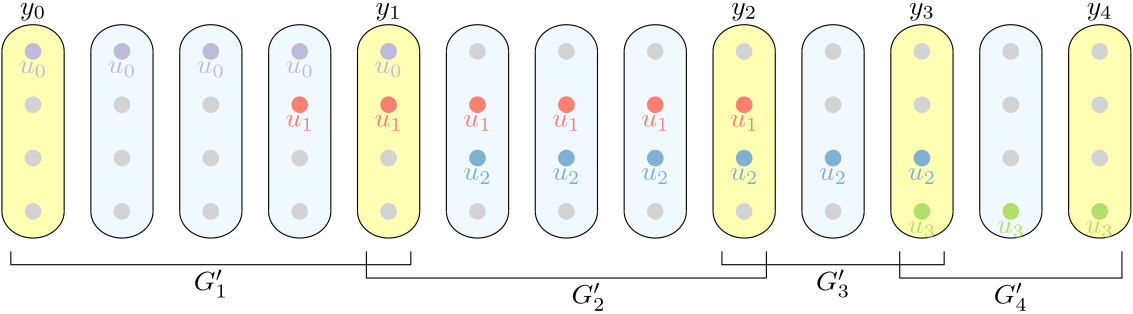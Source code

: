<?xml version="1.0"?>
<!DOCTYPE ipe SYSTEM "ipe.dtd">
<ipe version="70218" creator="Ipe 7.2.24">
<info created="D:20220808035337" modified="D:20220809165320"/>
<ipestyle name="basic">
<symbol name="arrow/arc(spx)">
<path stroke="sym-stroke" fill="sym-stroke" pen="sym-pen">
0 0 m
-1 0.333 l
-1 -0.333 l
h
</path>
</symbol>
<symbol name="arrow/farc(spx)">
<path stroke="sym-stroke" fill="white" pen="sym-pen">
0 0 m
-1 0.333 l
-1 -0.333 l
h
</path>
</symbol>
<symbol name="arrow/ptarc(spx)">
<path stroke="sym-stroke" fill="sym-stroke" pen="sym-pen">
0 0 m
-1 0.333 l
-0.8 0 l
-1 -0.333 l
h
</path>
</symbol>
<symbol name="arrow/fptarc(spx)">
<path stroke="sym-stroke" fill="white" pen="sym-pen">
0 0 m
-1 0.333 l
-0.8 0 l
-1 -0.333 l
h
</path>
</symbol>
<symbol name="mark/circle(sx)" transformations="translations">
<path fill="sym-stroke">
0.6 0 0 0.6 0 0 e
0.4 0 0 0.4 0 0 e
</path>
</symbol>
<symbol name="mark/disk(sx)" transformations="translations">
<path fill="sym-stroke">
0.6 0 0 0.6 0 0 e
</path>
</symbol>
<symbol name="mark/fdisk(sfx)" transformations="translations">
<group>
<path fill="sym-fill">
0.5 0 0 0.5 0 0 e
</path>
<path fill="sym-stroke" fillrule="eofill">
0.6 0 0 0.6 0 0 e
0.4 0 0 0.4 0 0 e
</path>
</group>
</symbol>
<symbol name="mark/box(sx)" transformations="translations">
<path fill="sym-stroke" fillrule="eofill">
-0.6 -0.6 m
0.6 -0.6 l
0.6 0.6 l
-0.6 0.6 l
h
-0.4 -0.4 m
0.4 -0.4 l
0.4 0.4 l
-0.4 0.4 l
h
</path>
</symbol>
<symbol name="mark/square(sx)" transformations="translations">
<path fill="sym-stroke">
-0.6 -0.6 m
0.6 -0.6 l
0.6 0.6 l
-0.6 0.6 l
h
</path>
</symbol>
<symbol name="mark/fsquare(sfx)" transformations="translations">
<group>
<path fill="sym-fill">
-0.5 -0.5 m
0.5 -0.5 l
0.5 0.5 l
-0.5 0.5 l
h
</path>
<path fill="sym-stroke" fillrule="eofill">
-0.6 -0.6 m
0.6 -0.6 l
0.6 0.6 l
-0.6 0.6 l
h
-0.4 -0.4 m
0.4 -0.4 l
0.4 0.4 l
-0.4 0.4 l
h
</path>
</group>
</symbol>
<symbol name="mark/cross(sx)" transformations="translations">
<group>
<path fill="sym-stroke">
-0.43 -0.57 m
0.57 0.43 l
0.43 0.57 l
-0.57 -0.43 l
h
</path>
<path fill="sym-stroke">
-0.43 0.57 m
0.57 -0.43 l
0.43 -0.57 l
-0.57 0.43 l
h
</path>
</group>
</symbol>
<symbol name="arrow/fnormal(spx)">
<path stroke="sym-stroke" fill="white" pen="sym-pen">
0 0 m
-1 0.333 l
-1 -0.333 l
h
</path>
</symbol>
<symbol name="arrow/pointed(spx)">
<path stroke="sym-stroke" fill="sym-stroke" pen="sym-pen">
0 0 m
-1 0.333 l
-0.8 0 l
-1 -0.333 l
h
</path>
</symbol>
<symbol name="arrow/fpointed(spx)">
<path stroke="sym-stroke" fill="white" pen="sym-pen">
0 0 m
-1 0.333 l
-0.8 0 l
-1 -0.333 l
h
</path>
</symbol>
<symbol name="arrow/linear(spx)">
<path stroke="sym-stroke" pen="sym-pen">
-1 0.333 m
0 0 l
-1 -0.333 l
</path>
</symbol>
<symbol name="arrow/fdouble(spx)">
<path stroke="sym-stroke" fill="white" pen="sym-pen">
0 0 m
-1 0.333 l
-1 -0.333 l
h
-1 0 m
-2 0.333 l
-2 -0.333 l
h
</path>
</symbol>
<symbol name="arrow/double(spx)">
<path stroke="sym-stroke" fill="sym-stroke" pen="sym-pen">
0 0 m
-1 0.333 l
-1 -0.333 l
h
-1 0 m
-2 0.333 l
-2 -0.333 l
h
</path>
</symbol>
<symbol name="arrow/mid-normal(spx)">
<path stroke="sym-stroke" fill="sym-stroke" pen="sym-pen">
0.5 0 m
-0.5 0.333 l
-0.5 -0.333 l
h
</path>
</symbol>
<symbol name="arrow/mid-fnormal(spx)">
<path stroke="sym-stroke" fill="white" pen="sym-pen">
0.5 0 m
-0.5 0.333 l
-0.5 -0.333 l
h
</path>
</symbol>
<symbol name="arrow/mid-pointed(spx)">
<path stroke="sym-stroke" fill="sym-stroke" pen="sym-pen">
0.5 0 m
-0.5 0.333 l
-0.3 0 l
-0.5 -0.333 l
h
</path>
</symbol>
<symbol name="arrow/mid-fpointed(spx)">
<path stroke="sym-stroke" fill="white" pen="sym-pen">
0.5 0 m
-0.5 0.333 l
-0.3 0 l
-0.5 -0.333 l
h
</path>
</symbol>
<symbol name="arrow/mid-double(spx)">
<path stroke="sym-stroke" fill="sym-stroke" pen="sym-pen">
1 0 m
0 0.333 l
0 -0.333 l
h
0 0 m
-1 0.333 l
-1 -0.333 l
h
</path>
</symbol>
<symbol name="arrow/mid-fdouble(spx)">
<path stroke="sym-stroke" fill="white" pen="sym-pen">
1 0 m
0 0.333 l
0 -0.333 l
h
0 0 m
-1 0.333 l
-1 -0.333 l
h
</path>
</symbol>
<anglesize name="22.5 deg" value="22.5"/>
<anglesize name="30 deg" value="30"/>
<anglesize name="45 deg" value="45"/>
<anglesize name="60 deg" value="60"/>
<anglesize name="90 deg" value="90"/>
<arrowsize name="large" value="10"/>
<arrowsize name="small" value="5"/>
<arrowsize name="tiny" value="3"/>
<color name="blue" value="0 0 1"/>
<color name="brown" value="0.647 0.165 0.165"/>
<color name="darkblue" value="0 0 0.545"/>
<color name="darkcyan" value="0 0.545 0.545"/>
<color name="darkgray" value="0.663"/>
<color name="darkgreen" value="0 0.392 0"/>
<color name="darkmagenta" value="0.545 0 0.545"/>
<color name="darkorange" value="1 0.549 0"/>
<color name="darkred" value="0.545 0 0"/>
<color name="gold" value="1 0.843 0"/>
<color name="gray" value="0.745"/>
<color name="green" value="0 1 0"/>
<color name="lightblue" value="0.678 0.847 0.902"/>
<color name="lightcyan" value="0.878 1 1"/>
<color name="lightgray" value="0.827"/>
<color name="lightgreen" value="0.565 0.933 0.565"/>
<color name="lightyellow" value="1 1 0.878"/>
<color name="navy" value="0 0 0.502"/>
<color name="orange" value="1 0.647 0"/>
<color name="pink" value="1 0.753 0.796"/>
<color name="purple" value="0.627 0.125 0.941"/>
<color name="red" value="1 0 0"/>
<color name="seagreen" value="0.18 0.545 0.341"/>
<color name="turquoise" value="0.251 0.878 0.816"/>
<color name="violet" value="0.933 0.51 0.933"/>
<color name="yellow" value="1 1 0"/>
<dashstyle name="dash dot dotted" value="[4 2 1 2 1 2] 0"/>
<dashstyle name="dash dotted" value="[4 2 1 2] 0"/>
<dashstyle name="dashed" value="[4] 0"/>
<dashstyle name="dotted" value="[1 3] 0"/>
<gridsize name="10 pts (~3.5 mm)" value="10"/>
<gridsize name="14 pts (~5 mm)" value="14"/>
<gridsize name="16 pts (~6 mm)" value="16"/>
<gridsize name="20 pts (~7 mm)" value="20"/>
<gridsize name="28 pts (~10 mm)" value="28"/>
<gridsize name="32 pts (~12 mm)" value="32"/>
<gridsize name="4 pts" value="4"/>
<gridsize name="56 pts (~20 mm)" value="56"/>
<gridsize name="8 pts (~3 mm)" value="8"/>
<opacity name="10%" value="0.1"/>
<opacity name="30%" value="0.3"/>
<opacity name="50%" value="0.5"/>
<opacity name="75%" value="0.75"/>
<pen name="fat" value="1.2"/>
<pen name="heavier" value="0.8"/>
<pen name="ultrafat" value="2"/>
<symbolsize name="large" value="5"/>
<symbolsize name="small" value="2"/>
<symbolsize name="tiny" value="1.1"/>
<textsize name="Huge" value="\Huge"/>
<textsize name="LARGE" value="\LARGE"/>
<textsize name="Large" value="\Large"/>
<textsize name="footnote" value="\footnotesize"/>
<textsize name="huge" value="\huge"/>
<textsize name="large" value="\large"/>
<textsize name="small" value="\small"/>
<textsize name="tiny" value="\tiny"/>
<textstyle name="center" begin="\begin{center}" end="\end{center}"/>
<textstyle name="item" begin="\begin{itemize}\item{}" end="\end{itemize}"/>
<textstyle name="itemize" begin="\begin{itemize}" end="\end{itemize}"/>
<tiling name="falling" angle="-60" step="4" width="1"/>
<tiling name="rising" angle="30" step="4" width="1"/>
</ipestyle>
<ipestyle name="brew">
<color name="aliceblue" value="0.941 0.973 1"/>
<color name="brew1" value="0.552 0.827 0.78"/>
<color name="brew2" value="1 1 0.701"/>
<color name="brew3" value="0.745 0.729 0.854"/>
<color name="brew4" value="0.984 0.501 0.447"/>
<color name="brew5" value="0.501 0.694 0.827"/>
<color name="brew6" value="0.992 0.705 0.384"/>
<color name="brew7" value="0.701 0.87 0.411"/>
<color name="brew8" value="0.988 0.803 0.898"/>
</ipestyle>
<page>
<layer name="u_0...u_p"/>
<layer name="P"/>
<layer name="gamma"/>
<layer name="disappearing"/>
<layer name="alpha"/>
<view layers="u_0...u_p P gamma disappearing alpha" active="gamma"/>
<view layers="u_0...u_p P gamma alpha" active="disappearing"/>
<group layer="P" matrix="1 0 0 0.6 384 269.867">
<path matrix="0.7 0 0 1 28.8 0" stroke="black" fill="brew2">
80 640 m
16 0 0 16 96 640 112 640 a
</path>
<path matrix="0.7 0 0 1 28.8 0" stroke="black" fill="brew2">
112 736 m
16 0 0 16 96 736 80 736 a
</path>
<path matrix="0.7 0 0 1 28.8 0" fill="brew2">
80 736 m
80 640 l
112 640 l
112 736 l
h
</path>
<path stroke="black" fill="brew2">
84.8 640 m
84.8 736 l
</path>
<path stroke="black" fill="brew2">
107.2 736 m
107.2 640 l
</path>
</group>
<group matrix="1 0 0 0.6 352 269.867">
<path matrix="0.7 0 0 1 28.8 0" stroke="black" fill="aliceblue">
80 640 m
16 0 0 16 96 640 112 640 a
</path>
<path matrix="0.7 0 0 1 28.8 0" stroke="black" fill="aliceblue">
112 736 m
16 0 0 16 96 736 80 736 a
</path>
<path matrix="0.7 0 0 1 28.8 0" fill="aliceblue">
80 736 m
80 640 l
112 640 l
112 736 l
h
</path>
<path stroke="black" fill="aliceblue">
84.8 640 m
84.8 736 l
</path>
<path stroke="black" fill="aliceblue">
107.2 736 m
107.2 640 l
</path>
</group>
<group matrix="1 0 0 0.6 320 269.867">
<path matrix="0.7 0 0 1 28.8 0" stroke="black" fill="brew2">
80 640 m
16 0 0 16 96 640 112 640 a
</path>
<path matrix="0.7 0 0 1 28.8 0" stroke="black" fill="brew2">
112 736 m
16 0 0 16 96 736 80 736 a
</path>
<path matrix="0.7 0 0 1 28.8 0" fill="brew2">
80 736 m
80 640 l
112 640 l
112 736 l
h
</path>
<path stroke="black" fill="brew2">
84.8 640 m
84.8 736 l
</path>
<path stroke="black" fill="brew2">
107.2 736 m
107.2 640 l
</path>
</group>
<group matrix="1 0 0 0.6 288 269.867">
<path matrix="0.7 0 0 1 28.8 0" stroke="black" fill="aliceblue">
80 640 m
16 0 0 16 96 640 112 640 a
</path>
<path matrix="0.7 0 0 1 28.8 0" stroke="black" fill="aliceblue">
112 736 m
16 0 0 16 96 736 80 736 a
</path>
<path matrix="0.7 0 0 1 28.8 0" fill="aliceblue">
80 736 m
80 640 l
112 640 l
112 736 l
h
</path>
<path stroke="black" fill="aliceblue">
84.8 640 m
84.8 736 l
</path>
<path stroke="black" fill="aliceblue">
107.2 736 m
107.2 640 l
</path>
</group>
<group matrix="1 0 0 0.6 256 269.867">
<path matrix="0.7 0 0 1 28.8 0" stroke="black" fill="brew2">
80 640 m
16 0 0 16 96 640 112 640 a
</path>
<path matrix="0.7 0 0 1 28.8 0" stroke="black" fill="brew2">
112 736 m
16 0 0 16 96 736 80 736 a
</path>
<path matrix="0.7 0 0 1 28.8 0" fill="brew2">
80 736 m
80 640 l
112 640 l
112 736 l
h
</path>
<path stroke="black" fill="brew2">
84.8 640 m
84.8 736 l
</path>
<path stroke="black" fill="brew2">
107.2 736 m
107.2 640 l
</path>
</group>
<group matrix="1 0 0 0.6 224 269.867">
<path matrix="0.7 0 0 1 28.8 0" stroke="black" fill="aliceblue">
80 640 m
16 0 0 16 96 640 112 640 a
</path>
<path matrix="0.7 0 0 1 28.8 0" stroke="black" fill="aliceblue">
112 736 m
16 0 0 16 96 736 80 736 a
</path>
<path matrix="0.7 0 0 1 28.8 0" fill="aliceblue">
80 736 m
80 640 l
112 640 l
112 736 l
h
</path>
<path stroke="black" fill="aliceblue">
84.8 640 m
84.8 736 l
</path>
<path stroke="black" fill="aliceblue">
107.2 736 m
107.2 640 l
</path>
</group>
<group matrix="1 0 0 0.6 192 269.867">
<path matrix="0.7 0 0 1 28.8 0" stroke="black" fill="aliceblue">
80 640 m
16 0 0 16 96 640 112 640 a
</path>
<path matrix="0.7 0 0 1 28.8 0" stroke="black" fill="aliceblue">
112 736 m
16 0 0 16 96 736 80 736 a
</path>
<path matrix="0.7 0 0 1 28.8 0" fill="aliceblue">
80 736 m
80 640 l
112 640 l
112 736 l
h
</path>
<path stroke="black" fill="aliceblue">
84.8 640 m
84.8 736 l
</path>
<path stroke="black" fill="aliceblue">
107.2 736 m
107.2 640 l
</path>
</group>
<group matrix="1 0 0 0.6 160 269.867">
<path matrix="0.7 0 0 1 28.8 0" stroke="black" fill="aliceblue">
80 640 m
16 0 0 16 96 640 112 640 a
</path>
<path matrix="0.7 0 0 1 28.8 0" stroke="black" fill="aliceblue">
112 736 m
16 0 0 16 96 736 80 736 a
</path>
<path matrix="0.7 0 0 1 28.8 0" fill="aliceblue">
80 736 m
80 640 l
112 640 l
112 736 l
h
</path>
<path stroke="black" fill="aliceblue">
84.8 640 m
84.8 736 l
</path>
<path stroke="black" fill="aliceblue">
107.2 736 m
107.2 640 l
</path>
</group>
<group matrix="1 0 0 0.6 128 269.867">
<path matrix="0.7 0 0 1 28.8 0" stroke="black" fill="brew2">
80 640 m
16 0 0 16 96 640 112 640 a
</path>
<path matrix="0.7 0 0 1 28.8 0" stroke="black" fill="brew2">
112 736 m
16 0 0 16 96 736 80 736 a
</path>
<path matrix="0.7 0 0 1 28.8 0" fill="brew2">
80 736 m
80 640 l
112 640 l
112 736 l
h
</path>
<path stroke="black" fill="brew2">
84.8 640 m
84.8 736 l
</path>
<path stroke="black" fill="brew2">
107.2 736 m
107.2 640 l
</path>
</group>
<group matrix="1 0 0 0.6 96 269.867">
<path matrix="0.7 0 0 1 28.8 0" stroke="black" fill="aliceblue">
80 640 m
16 0 0 16 96 640 112 640 a
</path>
<path matrix="0.7 0 0 1 28.8 0" stroke="black" fill="aliceblue">
112 736 m
16 0 0 16 96 736 80 736 a
</path>
<path matrix="0.7 0 0 1 28.8 0" fill="aliceblue">
80 736 m
80 640 l
112 640 l
112 736 l
h
</path>
<path stroke="black" fill="aliceblue">
84.8 640 m
84.8 736 l
</path>
<path stroke="black" fill="aliceblue">
107.2 736 m
107.2 640 l
</path>
</group>
<group matrix="1 0 0 0.6 64 269.867">
<path matrix="0.7 0 0 1 28.8 0" stroke="black" fill="aliceblue">
80 640 m
16 0 0 16 96 640 112 640 a
</path>
<path matrix="0.7 0 0 1 28.8 0" stroke="black" fill="aliceblue">
112 736 m
16 0 0 16 96 736 80 736 a
</path>
<path matrix="0.7 0 0 1 28.8 0" fill="aliceblue">
80 736 m
80 640 l
112 640 l
112 736 l
h
</path>
<path stroke="black" fill="aliceblue">
84.8 640 m
84.8 736 l
</path>
<path stroke="black" fill="aliceblue">
107.2 736 m
107.2 640 l
</path>
</group>
<group matrix="1 0 0 0.6 32 269.867">
<path matrix="0.7 0 0 1 28.8 0" stroke="black" fill="aliceblue">
80 640 m
16 0 0 16 96 640 112 640 a
</path>
<path matrix="0.7 0 0 1 28.8 0" stroke="black" fill="aliceblue">
112 736 m
16 0 0 16 96 736 80 736 a
</path>
<path matrix="0.7 0 0 1 28.8 0" fill="aliceblue">
80 736 m
80 640 l
112 640 l
112 736 l
h
</path>
<path stroke="black" fill="aliceblue">
84.8 640 m
84.8 736 l
</path>
<path stroke="black" fill="aliceblue">
107.2 736 m
107.2 640 l
</path>
</group>
<group matrix="1 0 0 0.6 0 269.867">
<path matrix="0.7 0 0 1 28.8 0" stroke="black" fill="brew2">
80 640 m
16 0 0 16 96 640 112 640 a
</path>
<path matrix="0.7 0 0 1 28.8 0" stroke="black" fill="brew2">
112 736 m
16 0 0 16 96 736 80 736 a
</path>
<path matrix="0.7 0 0 1 28.8 0" fill="brew2">
80 736 m
80 640 l
112 640 l
112 736 l
h
</path>
<path stroke="black" fill="brew2">
84.8 640 m
84.8 736 l
</path>
<path stroke="black" fill="brew2">
107.2 736 m
107.2 640 l
</path>
</group>
<use layer="disappearing" matrix="1 0 0 0.6 0 269.867" name="mark/disk(sx)" pos="128 736" size="large" stroke="brew3"/>
<use matrix="1 0 0 0.6 0 269.867" name="mark/disk(sx)" pos="160 736" size="large" stroke="brew3"/>
<use matrix="1 0 0 0.6 0 269.867" name="mark/disk(sx)" pos="192 736" size="large" stroke="brew3"/>
<use matrix="1 0 0 0.6 0 269.867" name="mark/disk(sx)" pos="224 736" size="large" stroke="brew3"/>
<use layer="u_0...u_p" matrix="1 0 0 0.6 0 269.867" name="mark/disk(sx)" pos="192 704" size="large" stroke="brew4"/>
<use layer="disappearing" matrix="1 0 0 0.6 0 269.867" name="mark/disk(sx)" pos="224 704" size="large" stroke="brew4"/>
<use matrix="1 0 0 0.6 0 269.867" name="mark/disk(sx)" pos="256 704" size="large" stroke="brew4"/>
<use matrix="1 0 0 0.6 0 269.867" name="mark/disk(sx)" pos="288 704" size="large" stroke="brew4"/>
<use matrix="1 0 0 0.6 0 269.867" name="mark/disk(sx)" pos="320 704" size="large" stroke="brew4"/>
<use matrix="1 0 0 0.6 0 269.867" name="mark/disk(sx)" pos="352 704" size="large" stroke="brew4"/>
<use layer="u_0...u_p" matrix="1 0 0 0.6 0 269.867" name="mark/disk(sx)" pos="256 672" size="large" stroke="brew5"/>
<use matrix="1 0 0 0.6 0 269.867" name="mark/disk(sx)" pos="288 672" size="large" stroke="brew5"/>
<use matrix="1 0 0 0.6 0 269.867" name="mark/disk(sx)" pos="320 672" size="large" stroke="brew5"/>
<use layer="disappearing" matrix="1 0 0 0.6 0 269.867" name="mark/disk(sx)" pos="352 672" size="large" stroke="brew5"/>
<use matrix="1 0 0 0.6 0 269.867" name="mark/disk(sx)" pos="384 672" size="large" stroke="brew5"/>
<use matrix="1 0 0 0.6 0 269.867" name="mark/disk(sx)" pos="416 672" size="large" stroke="brew5"/>
<use matrix="1 0 0 0.6 0 269.867" name="mark/disk(sx)" pos="416 640" size="large" stroke="brew7"/>
<use matrix="1 0 0 0.6 0 269.867" name="mark/disk(sx)" pos="448 640" size="large" stroke="brew7"/>
<use matrix="1 0 0 0.6 0 269.867" name="mark/disk(sx)" pos="480 640" size="large" stroke="brew7"/>
<use matrix="1 0 0 0.6 0 269.867" name="mark/disk(sx)" pos="96 736" size="large" stroke="brew3"/>
<text layer="P" matrix="1 0 0 0.6 0 263.867" transformations="translations" pos="96 768" stroke="black" type="label" width="9.354" height="4.297" depth="1.93" halign="center" valign="baseline" style="math">y_0</text>
<text matrix="1 0 0 0.6 128 263.867" transformations="translations" pos="96 768" stroke="black" type="label" width="9.354" height="4.297" depth="1.93" halign="center" valign="baseline" style="math">y_1</text>
<text matrix="1 0 0 0.6 256 263.867" transformations="translations" pos="96 768" stroke="black" type="label" width="9.354" height="4.297" depth="1.93" halign="center" valign="baseline" style="math">y_2</text>
<text matrix="1 0 0 0.6 384 263.867" transformations="translations" pos="96 768" stroke="black" type="label" width="9.354" height="4.297" depth="1.93" halign="center" valign="baseline" style="math">y_4</text>
<text layer="disappearing" matrix="1 0 0 0.6 0 275.867" transformations="translations" pos="96 720" stroke="brew3" type="label" width="10.173" height="4.294" depth="1.49" halign="center" valign="top" style="math">u_0</text>
<text matrix="1 0 0 0.6 32 275.867" transformations="translations" pos="96 720" stroke="brew3" type="label" width="10.173" height="4.294" depth="1.49" halign="center" valign="top" style="math">u_0</text>
<text matrix="1 0 0 0.6 64 275.867" transformations="translations" pos="96 720" stroke="brew3" type="label" width="10.173" height="4.294" depth="1.49" halign="center" valign="top" style="math">u_0</text>
<text matrix="1 0 0 0.6 96 275.867" transformations="translations" pos="96 720" stroke="brew3" type="label" width="10.173" height="4.294" depth="1.49" halign="center" valign="top" style="math">u_0</text>
<text matrix="1 0 0 0.6 128 275.867" transformations="translations" pos="96 720" stroke="brew3" type="label" width="10.173" height="4.294" depth="1.49" halign="center" valign="top" style="math">u_0</text>
<text layer="u_0...u_p" matrix="1 0 0 0.6 96 256.667" transformations="translations" pos="96 720" stroke="brew4" type="label" width="10.173" height="4.294" depth="1.49" halign="center" valign="top" style="math">u_1</text>
<text layer="disappearing" matrix="1 0 0 0.6 128 256.667" transformations="translations" pos="96 720" stroke="brew4" type="label" width="10.173" height="4.294" depth="1.49" halign="center" valign="top" style="math">u_1</text>
<text matrix="1 0 0 0.6 160 256.667" transformations="translations" pos="96 720" stroke="brew4" type="label" width="10.173" height="4.294" depth="1.49" halign="center" valign="top" style="math">u_1</text>
<text matrix="1 0 0 0.6 192 256.667" transformations="translations" pos="96 720" stroke="brew4" type="label" width="10.173" height="4.294" depth="1.49" halign="center" valign="top" style="math">u_1</text>
<text matrix="1 0 0 0.6 224 256.667" transformations="translations" pos="96 720" stroke="brew4" type="label" width="10.173" height="4.294" depth="1.49" halign="center" valign="top" style="math">u_1</text>
<text matrix="1 0 0 0.6 256 256.667" transformations="translations" pos="96 720" stroke="brew4" type="label" width="10.173" height="4.294" depth="1.49" halign="center" valign="top" style="math">u_1</text>
<text layer="u_0...u_p" matrix="1 0 0 0.6 160 237.467" transformations="translations" pos="96 720" stroke="brew5" type="label" width="10.173" height="4.294" depth="1.49" halign="center" valign="top" style="math">u_2</text>
<text matrix="1 0 0 0.6 192 237.467" transformations="translations" pos="96 720" stroke="brew5" type="label" width="10.173" height="4.294" depth="1.49" halign="center" valign="top" style="math">u_2</text>
<text matrix="1 0 0 0.6 224 237.467" transformations="translations" pos="96 720" stroke="brew5" type="label" width="10.173" height="4.294" depth="1.49" halign="center" valign="top" style="math">u_2</text>
<text layer="disappearing" matrix="1 0 0 0.6 256 237.467" transformations="translations" pos="96 720" stroke="brew5" type="label" width="10.173" height="4.294" depth="1.49" halign="center" valign="top" style="math">u_2</text>
<text matrix="1 0 0 0.6 288 237.467" transformations="translations" pos="96 720" stroke="brew5" type="label" width="10.173" height="4.294" depth="1.49" halign="center" valign="top" style="math">u_2</text>
<text matrix="1 0 0 0.6 320 237.467" transformations="translations" pos="96 720" stroke="brew5" type="label" width="10.173" height="4.294" depth="1.49" halign="center" valign="top" style="math">u_2</text>
<text matrix="1 0 0 0.6 320 218.267" transformations="translations" pos="96 720" stroke="brew7" type="label" width="10.173" height="4.294" depth="1.49" halign="center" valign="top" style="math">u_3</text>
<text matrix="1 0 0 0.6 352 218.267" transformations="translations" pos="96 720" stroke="brew7" type="label" width="10.173" height="4.294" depth="1.49" halign="center" valign="top" style="math">u_3</text>
<text matrix="1 0 0 0.6 384 218.267" transformations="translations" pos="96 720" stroke="brew7" type="label" width="10.173" height="4.294" depth="1.49" halign="center" valign="top" style="math">u_3</text>
<text layer="P" matrix="1 0 0 0.6 320 263.867" transformations="translations" pos="96 768" stroke="black" type="label" width="9.354" height="4.297" depth="1.93" halign="center" valign="baseline" style="math">y_3</text>
<use layer="gamma" matrix="1 0 0 0.6 0 269.867" name="mark/disk(sx)" pos="96 704" size="large" stroke="lightgray"/>
<use matrix="1 0 0 0.6 0 269.867" name="mark/disk(sx)" pos="128 704" size="large" stroke="lightgray"/>
<use matrix="1 0 0 0.6 0 269.867" name="mark/disk(sx)" pos="256 736" size="large" stroke="lightgray"/>
<use matrix="1 0 0 0.6 0 269.867" name="mark/disk(sx)" pos="288 736" size="large" stroke="lightgray"/>
<use matrix="1 0 0 0.6 0 269.867" name="mark/disk(sx)" pos="320 736" size="large" stroke="lightgray"/>
<use matrix="1 0 0 0.6 0 269.867" name="mark/disk(sx)" pos="96 672" size="large" stroke="lightgray"/>
<use matrix="1 0 0 0.6 0 269.867" name="mark/disk(sx)" pos="128 672" size="large" stroke="lightgray"/>
<use matrix="1 0 0 0.6 0 269.867" name="mark/disk(sx)" pos="160 672" size="large" stroke="lightgray"/>
<use matrix="1 0 0 0.6 0 269.867" name="mark/disk(sx)" pos="192 672" size="large" stroke="lightgray"/>
<use matrix="1 0 0 0.6 0 269.867" name="mark/disk(sx)" pos="224 672" size="large" stroke="lightgray"/>
<use matrix="1 0 0 0.6 0 269.867" name="mark/disk(sx)" pos="384 640" size="large" stroke="lightgray"/>
<use matrix="1 0 0 0.6 0 269.867" name="mark/disk(sx)" pos="352 640" size="large" stroke="lightgray"/>
<use matrix="1 0 0 0.6 0 269.867" name="mark/disk(sx)" pos="320 640" size="large" stroke="lightgray"/>
<use matrix="1 0 0 0.6 0 269.867" name="mark/disk(sx)" pos="288 640" size="large" stroke="lightgray"/>
<use matrix="1 0 0 0.6 0 269.867" name="mark/disk(sx)" pos="256 640" size="large" stroke="lightgray"/>
<use matrix="1 0 0 0.6 0 269.867" name="mark/disk(sx)" pos="224 640" size="large" stroke="lightgray"/>
<use matrix="1 0 0 0.6 0 269.867" name="mark/disk(sx)" pos="192 640" size="large" stroke="lightgray"/>
<use matrix="1 0 0 0.6 0 269.867" name="mark/disk(sx)" pos="160 640" size="large" stroke="lightgray"/>
<use matrix="1 0 0 0.6 0 269.867" name="mark/disk(sx)" pos="128 640" size="large" stroke="lightgray"/>
<use matrix="1 0 0 0.6 0 269.867" name="mark/disk(sx)" pos="96 640" size="large" stroke="lightgray"/>
<use matrix="1 0 0 0.6 0 269.867" name="mark/disk(sx)" pos="352 736" size="large" stroke="lightgray"/>
<use matrix="1 0 0 0.6 0 269.867" name="mark/disk(sx)" pos="384 736" size="large" stroke="lightgray"/>
<use matrix="1 0 0 0.6 0 269.867" name="mark/disk(sx)" pos="416 736" size="large" stroke="lightgray"/>
<use matrix="1 0 0 0.6 0 269.867" name="mark/disk(sx)" pos="448 736" size="large" stroke="lightgray"/>
<use matrix="1 0 0 0.6 0 269.867" name="mark/disk(sx)" pos="480 736" size="large" stroke="lightgray"/>
<use matrix="1 0 0 0.6 0 269.867" name="mark/disk(sx)" pos="480 704" size="large" stroke="lightgray"/>
<use matrix="1 0 0 0.6 0 269.867" name="mark/disk(sx)" pos="448 704" size="large" stroke="lightgray"/>
<use matrix="1 0 0 0.6 0 269.867" name="mark/disk(sx)" pos="416 704" size="large" stroke="lightgray"/>
<use matrix="1 0 0 0.6 0 269.867" name="mark/disk(sx)" pos="384 704" size="large" stroke="lightgray"/>
<use matrix="1 0 0 0.6 0 269.867" name="mark/disk(sx)" pos="448 672" size="large" stroke="lightgray"/>
<use matrix="1 0 0 0.6 0 269.867" name="mark/disk(sx)" pos="480 672" size="large" stroke="lightgray"/>
<use matrix="1 0 0 0.6 0 269.867" name="mark/disk(sx)" pos="160 704" size="large" stroke="lightgray"/>
<path layer="alpha" matrix="1 0 0 0.6 0 269.867" stroke="black">
88 616 m
88 608 l
232 608 l
232 616 l
</path>
<text matrix="1 0 0 0.6 64 172.067" transformations="translations" pos="96 768" stroke="black" type="label" width="12.302" height="7.493" depth="2.47" halign="center" valign="top" style="math">G&apos;_1</text>
<path matrix="1 0 0 0.6 0 269.867" stroke="black">
216 616 m
216 600 l
360 600 l
360 616 l
</path>
<text matrix="1 0 0 0.6 200 167.267" transformations="translations" pos="96 768" stroke="black" type="label" width="12.302" height="7.493" depth="2.47" halign="center" valign="top" style="math">G&apos;_2</text>
<path matrix="1 0 0 0.6 0 269.867" stroke="black">
344 616 m
344 608 l
424 608 l
424 616 l
</path>
<text matrix="1 0 0 0.6 288 172.067" transformations="translations" pos="96 768" stroke="black" type="label" width="12.302" height="7.493" depth="2.47" halign="center" valign="top" style="math">G&apos;_3</text>
<path matrix="1 0 0 0.6 0 269.867" stroke="black">
408 616 m
408 600 l
488 600 l
488 616 l
</path>
<text matrix="1 0 0 0.6 352 167.267" transformations="translations" pos="96 768" stroke="black" type="label" width="12.302" height="7.493" depth="2.47" halign="center" valign="top" style="math">G&apos;_4</text>
</page>
</ipe>
